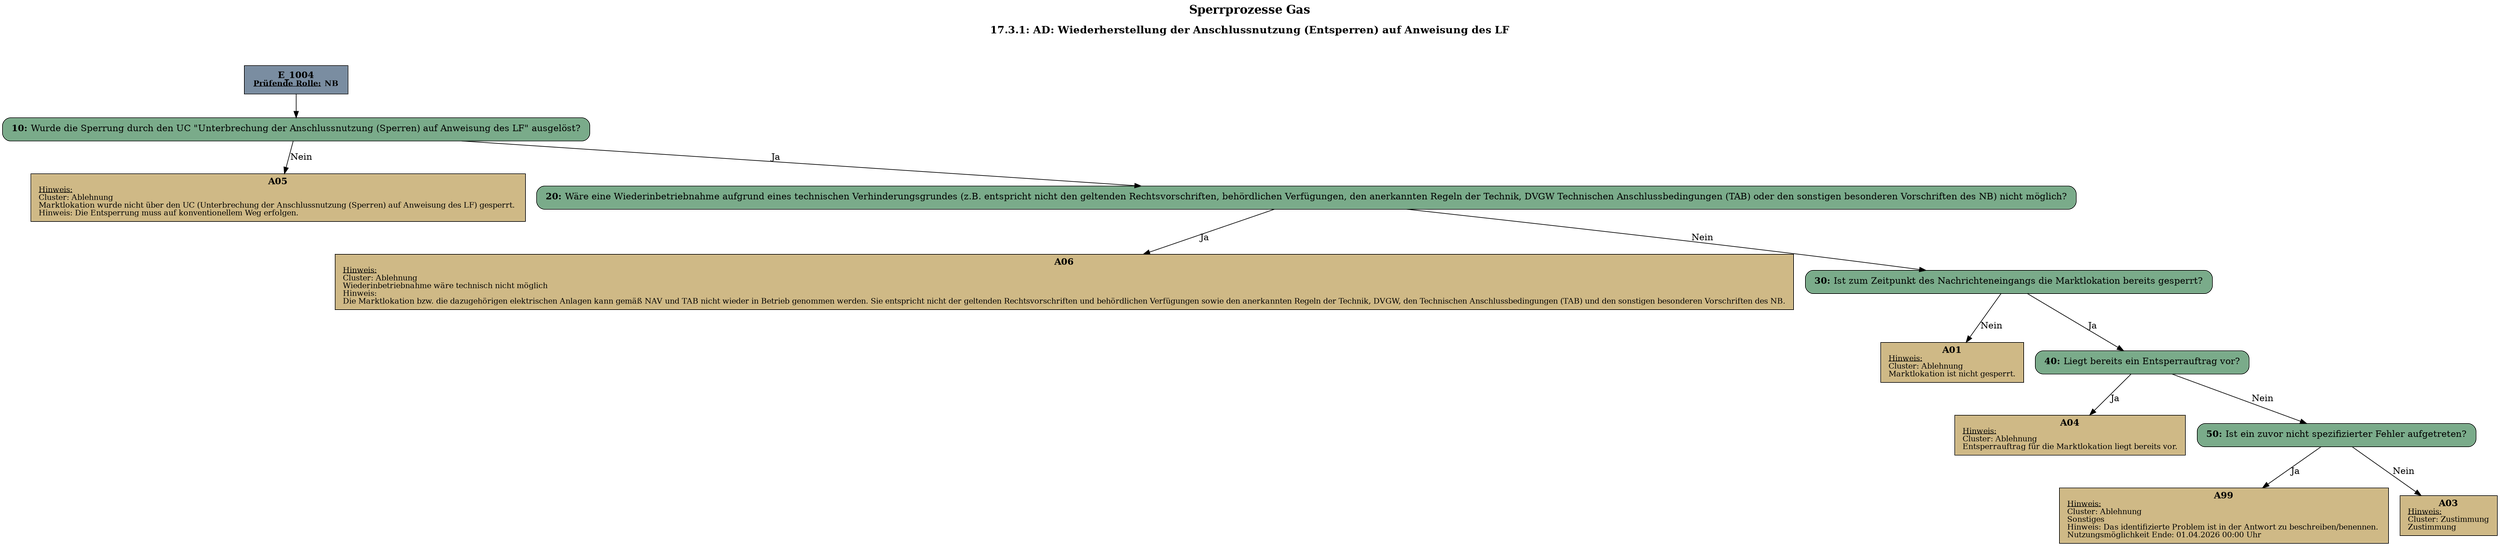 digraph D {
    labelloc="t";
    label=<<B><FONT POINT-SIZE="18">Sperrprozesse Gas</FONT></B><BR/><BR/><B><FONT POINT-SIZE="16">17.3.1: AD: Wiederherstellung der Anschlussnutzung (Entsperren) auf Anweisung des LF</FONT></B><BR/><BR/><BR/><BR/>>;
    "Start" [margin="0.2,0.12", shape=box, style=filled, fillcolor="#7a8da1", label=<<B>E_1004</B><BR align="center"/><FONT point-size="12"><B><U>Prüfende Rolle:</U> NB</B></FONT><BR align="center"/>>];
    "10" [margin="0.2,0.12", shape=box, style="filled,rounded", fillcolor="#7aab8a", label=<<B>10: </B>Wurde die Sperrung durch den UC "Unterbrechung der Anschlussnutzung (Sperren) auf Anweisung des LF" ausgelöst?<BR align="left"/>>];
    "A05" [margin="0.17,0.08", shape=box, style=filled, fillcolor="#cfb986", label=<<B>A05</B><BR align="center"/><FONT point-size="12"><U>Hinweis:</U><BR align="left"/>Cluster: Ablehnung<BR align="left"/>Marktlokation wurde nicht über den UC (Unterbrechung der Anschlussnutzung (Sperren) auf Anweisung des LF) gesperrt. <BR align="left"/>Hinweis: Die Entsperrung muss auf konventionellem Weg erfolgen.<BR align="left"/></FONT>>];
    "20" [margin="0.2,0.12", shape=box, style="filled,rounded", fillcolor="#7aab8a", label=<<B>20: </B>Wäre eine Wiederinbetriebnahme aufgrund eines technischen Verhinderungsgrundes (z.B. entspricht nicht den geltenden Rechtsvorschriften, behördlichen Verfügungen, den anerkannten Regeln der Technik, DVGW Technischen Anschlussbedingungen (TAB) oder den sonstigen besonderen Vorschriften des NB) nicht möglich?<BR align="left"/>>];
    "A06" [margin="0.17,0.08", shape=box, style=filled, fillcolor="#cfb986", label=<<B>A06</B><BR align="center"/><FONT point-size="12"><U>Hinweis:</U><BR align="left"/>Cluster: Ablehnung<BR align="left"/>Wiederinbetriebnahme wäre technisch nicht möglich<BR align="left"/>Hinweis:<BR align="left"/>Die Marktlokation bzw. die dazugehörigen elektrischen Anlagen kann gemäß NAV und TAB nicht wieder in Betrieb genommen werden. Sie entspricht nicht der geltenden Rechtsvorschriften und behördlichen Verfügungen sowie den anerkannten Regeln der Technik, DVGW, den Technischen Anschlussbedingungen (TAB) und den sonstigen besonderen Vorschriften des NB.<BR align="left"/></FONT>>];
    "30" [margin="0.2,0.12", shape=box, style="filled,rounded", fillcolor="#7aab8a", label=<<B>30: </B>Ist zum Zeitpunkt des Nachrichteneingangs die Marktlokation bereits gesperrt?<BR align="left"/>>];
    "A01" [margin="0.17,0.08", shape=box, style=filled, fillcolor="#cfb986", label=<<B>A01</B><BR align="center"/><FONT point-size="12"><U>Hinweis:</U><BR align="left"/>Cluster: Ablehnung<BR align="left"/>Marktlokation ist nicht gesperrt.<BR align="left"/></FONT>>];
    "40" [margin="0.2,0.12", shape=box, style="filled,rounded", fillcolor="#7aab8a", label=<<B>40: </B>Liegt bereits ein Entsperrauftrag vor?<BR align="left"/>>];
    "A04" [margin="0.17,0.08", shape=box, style=filled, fillcolor="#cfb986", label=<<B>A04</B><BR align="center"/><FONT point-size="12"><U>Hinweis:</U><BR align="left"/>Cluster: Ablehnung<BR align="left"/>Entsperrauftrag für die Marktlokation liegt bereits vor.<BR align="left"/></FONT>>];
    "50" [margin="0.2,0.12", shape=box, style="filled,rounded", fillcolor="#7aab8a", label=<<B>50: </B>Ist ein zuvor nicht spezifizierter Fehler aufgetreten?<BR align="left"/>>];
    "A99" [margin="0.17,0.08", shape=box, style=filled, fillcolor="#cfb986", label=<<B>A99</B><BR align="center"/><FONT point-size="12"><U>Hinweis:</U><BR align="left"/>Cluster: Ablehnung<BR align="left"/>Sonstiges<BR align="left"/>Hinweis: Das identifizierte Problem ist in der Antwort zu beschreiben/benennen. <BR align="left"/>Nutzungsmöglichkeit Ende: 01.04.2026 00:00 Uhr<BR align="left"/></FONT>>];
    "A03" [margin="0.17,0.08", shape=box, style=filled, fillcolor="#cfb986", label=<<B>A03</B><BR align="center"/><FONT point-size="12"><U>Hinweis:</U><BR align="left"/>Cluster: Zustimmung<BR align="left"/>Zustimmung<BR align="left"/></FONT>>];

    "Start" -> "10";
    "10" -> "A05" [label="Nein"];
    "10" -> "20" [label="Ja"];
    "20" -> "A06" [label="Ja"];
    "20" -> "30" [label="Nein"];
    "30" -> "A01" [label="Nein"];
    "30" -> "40" [label="Ja"];
    "40" -> "A04" [label="Ja"];
    "40" -> "50" [label="Nein"];
    "50" -> "A99" [label="Ja"];
    "50" -> "A03" [label="Nein"];

    bgcolor="transparent";
}